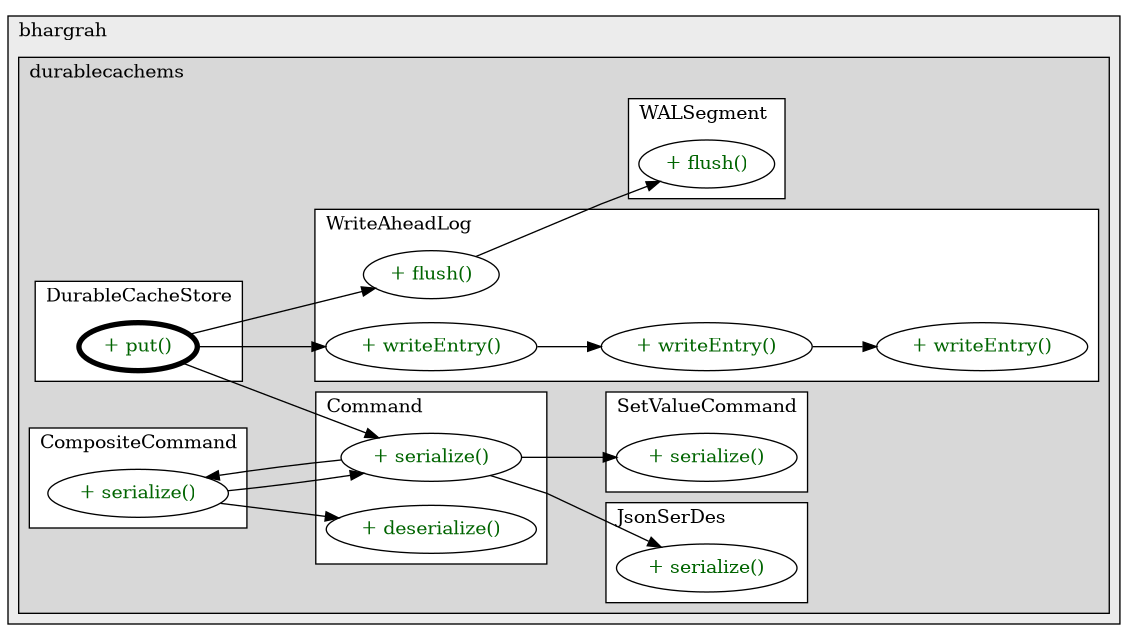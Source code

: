 @startuml

/' diagram meta data start
config=CallConfiguration;
{
  "rootMethod": "com.bhargrah.durablecachems.wal.DurableCacheStore#put(String,String)",
  "projectClassification": {
    "searchMode": "OpenProject", // OpenProject, AllProjects
    "includedProjects": "",
    "pathEndKeywords": "*.impl",
    "isClientPath": "",
    "isClientName": "",
    "isTestPath": "",
    "isTestName": "",
    "isMappingPath": "",
    "isMappingName": "",
    "isDataAccessPath": "",
    "isDataAccessName": "",
    "isDataStructurePath": "",
    "isDataStructureName": "",
    "isInterfaceStructuresPath": "",
    "isInterfaceStructuresName": "",
    "isEntryPointPath": "",
    "isEntryPointName": "",
    "treatFinalFieldsAsMandatory": false
  },
  "graphRestriction": {
    "classPackageExcludeFilter": "",
    "classPackageIncludeFilter": "",
    "classNameExcludeFilter": "",
    "classNameIncludeFilter": "",
    "methodNameExcludeFilter": "",
    "methodNameIncludeFilter": "",
    "removeByInheritance": "", // inheritance/annotation based filtering is done in a second step
    "removeByAnnotation": "",
    "removeByClassPackage": "", // cleanup the graph after inheritance/annotation based filtering is done
    "removeByClassName": "",
    "cutMappings": false,
    "cutEnum": true,
    "cutTests": true,
    "cutClient": true,
    "cutDataAccess": true,
    "cutInterfaceStructures": true,
    "cutDataStructures": true,
    "cutGetterAndSetter": true,
    "cutConstructors": true
  },
  "graphTraversal": {
    "forwardDepth": 3,
    "backwardDepth": 3,
    "classPackageExcludeFilter": "",
    "classPackageIncludeFilter": "",
    "classNameExcludeFilter": "",
    "classNameIncludeFilter": "",
    "methodNameExcludeFilter": "",
    "methodNameIncludeFilter": "",
    "hideMappings": false,
    "hideDataStructures": false,
    "hidePrivateMethods": true,
    "hideInterfaceCalls": true, // indirection: implementation -> interface (is hidden) -> implementation
    "onlyShowApplicationEntryPoints": false, // root node is included
    "useMethodCallsForStructureDiagram": "ForwardOnly" // ForwardOnly, BothDirections, No
  },
  "details": {
    "aggregation": "GroupByClass", // ByClass, GroupByClass, None
    "showMethodParametersTypes": false,
    "showMethodParametersNames": false,
    "showMethodReturnType": false,
    "showPackageLevels": 2,
    "showCallOrder": false,
    "edgeMode": "MethodsOnly", // TypesOnly, MethodsOnly, TypesAndMethods, MethodsAndDirectTypeUsage
    "showDetailedClassStructure": false
  },
  "rootClass": "com.bhargrah.durablecachems.wal.DurableCacheStore",
  "extensionCallbackMethod": "" // qualified.class.name#methodName - signature: public static String method(String)
}
diagram meta data end '/



digraph g {
    rankdir="LR"
    splines=polyline
    

'nodes 
subgraph cluster_306686519 { 
   	label=bhargrah
	labeljust=l
	fillcolor="#ececec"
	style=filled
   
   subgraph cluster_600495054 { 
   	label=durablecachems
	labeljust=l
	fillcolor="#d8d8d8"
	style=filled
   
   subgraph cluster_1379038958 { 
   	label=JsonSerDes
	labeljust=l
	fillcolor=white
	style=filled
   
   JsonSerDes393647766XXXserialize1939501217[
	label="+ serialize()"
	style=filled
	fillcolor=white
	tooltip="JsonSerDes

null"
	fontcolor=darkgreen
];
} 

subgraph cluster_1574404473 { 
   	label=WALSegment
	labeljust=l
	fillcolor=white
	style=filled
   
   WALSegment1870424264XXXflush0[
	label="+ flush()"
	style=filled
	fillcolor=white
	tooltip="WALSegment

null"
	fontcolor=darkgreen
];
} 

subgraph cluster_1772500699 { 
   	label=DurableCacheStore
	labeljust=l
	fillcolor=white
	style=filled
   
   DurableCacheStore1712189497XXXput2013066710[
	label="+ put()"
	style=filled
	fillcolor=white
	tooltip="DurableCacheStore

null"
	penwidth=4
	fontcolor=darkgreen
];
} 

subgraph cluster_2073584292 { 
   	label=SetValueCommand
	labeljust=l
	fillcolor=white
	style=filled
   
   SetValueCommand393647766XXXserialize1324537653[
	label="+ serialize()"
	style=filled
	fillcolor=white
	tooltip="SetValueCommand

null"
	fontcolor=darkgreen
];
} 

subgraph cluster_2131875885 { 
   	label=Command
	labeljust=l
	fillcolor=white
	style=filled
   
   Command393647766XXXdeserialize1361886154[
	label="+ deserialize()"
	style=filled
	fillcolor=white
	tooltip="Command

null"
	fontcolor=darkgreen
];

Command393647766XXXserialize0[
	label="+ serialize()"
	style=filled
	fillcolor=white
	tooltip="Command

null"
	fontcolor=darkgreen
];
} 

subgraph cluster_471236179 { 
   	label=WriteAheadLog
	labeljust=l
	fillcolor=white
	style=filled
   
   WriteAheadLog1712189497XXXflush0[
	label="+ flush()"
	style=filled
	fillcolor=white
	tooltip="WriteAheadLog

null"
	fontcolor=darkgreen
];

WriteAheadLog1712189497XXXwriteEntry1101771472[
	label="+ writeEntry()"
	style=filled
	fillcolor=white
	tooltip="WriteAheadLog

null"
	fontcolor=darkgreen
];

WriteAheadLog1712189497XXXwriteEntry1374008726[
	label="+ writeEntry()"
	style=filled
	fillcolor=white
	tooltip="WriteAheadLog

null"
	fontcolor=darkgreen
];

WriteAheadLog1712189497XXXwriteEntry199605030[
	label="+ writeEntry()"
	style=filled
	fillcolor=white
	tooltip="WriteAheadLog

null"
	fontcolor=darkgreen
];
} 

subgraph cluster_546029764 { 
   	label=CompositeCommand
	labeljust=l
	fillcolor=white
	style=filled
   
   CompositeCommand393647766XXXserialize1324537653[
	label="+ serialize()"
	style=filled
	fillcolor=white
	tooltip="CompositeCommand

null"
	fontcolor=darkgreen
];
} 
} 
} 

'edges    
Command393647766XXXserialize0 -> CompositeCommand393647766XXXserialize1324537653;
Command393647766XXXserialize0 -> JsonSerDes393647766XXXserialize1939501217;
Command393647766XXXserialize0 -> SetValueCommand393647766XXXserialize1324537653;
CompositeCommand393647766XXXserialize1324537653 -> Command393647766XXXdeserialize1361886154;
CompositeCommand393647766XXXserialize1324537653 -> Command393647766XXXserialize0;
DurableCacheStore1712189497XXXput2013066710 -> Command393647766XXXserialize0;
DurableCacheStore1712189497XXXput2013066710 -> WriteAheadLog1712189497XXXflush0;
DurableCacheStore1712189497XXXput2013066710 -> WriteAheadLog1712189497XXXwriteEntry1374008726;
WriteAheadLog1712189497XXXflush0 -> WALSegment1870424264XXXflush0;
WriteAheadLog1712189497XXXwriteEntry1374008726 -> WriteAheadLog1712189497XXXwriteEntry199605030;
WriteAheadLog1712189497XXXwriteEntry199605030 -> WriteAheadLog1712189497XXXwriteEntry1101771472;
    
}
@enduml